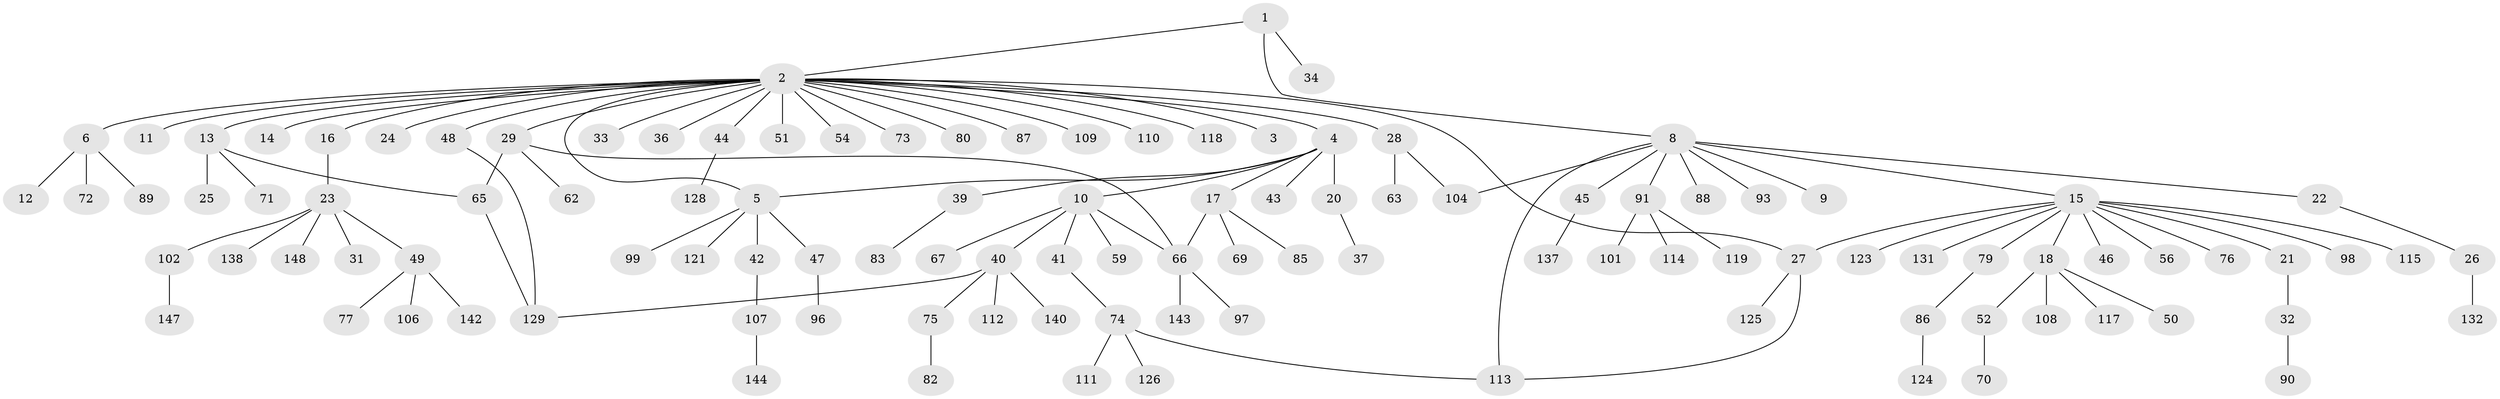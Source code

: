 // original degree distribution, {4: 0.04054054054054054, 26: 0.006756756756756757, 1: 0.6013513513513513, 7: 0.02702702702702703, 5: 0.04054054054054054, 2: 0.18243243243243243, 11: 0.006756756756756757, 13: 0.006756756756756757, 3: 0.08783783783783784}
// Generated by graph-tools (version 1.1) at 2025/41/03/06/25 10:41:46]
// undirected, 113 vertices, 122 edges
graph export_dot {
graph [start="1"]
  node [color=gray90,style=filled];
  1 [super="+84"];
  2 [super="+58"];
  3;
  4 [super="+7"];
  5 [super="+68"];
  6 [super="+19"];
  8 [super="+30"];
  9;
  10 [super="+94"];
  11;
  12;
  13 [super="+60"];
  14;
  15 [super="+136"];
  16 [super="+100"];
  17;
  18 [super="+61"];
  20;
  21 [super="+122"];
  22;
  23 [super="+81"];
  24;
  25 [super="+145"];
  26 [super="+57"];
  27 [super="+38"];
  28 [super="+53"];
  29 [super="+120"];
  31;
  32;
  33 [super="+55"];
  34 [super="+35"];
  36;
  37;
  39;
  40 [super="+103"];
  41;
  42 [super="+127"];
  43;
  44 [super="+78"];
  45;
  46 [super="+141"];
  47;
  48;
  49 [super="+92"];
  50 [super="+64"];
  51;
  52 [super="+130"];
  54;
  56;
  59;
  62;
  63;
  65;
  66 [super="+116"];
  67;
  69;
  70;
  71;
  72;
  73;
  74 [super="+95"];
  75 [super="+134"];
  76;
  77;
  79;
  80 [super="+135"];
  82;
  83;
  85;
  86 [super="+133"];
  87 [super="+146"];
  88;
  89;
  90 [super="+139"];
  91;
  93;
  96;
  97;
  98;
  99;
  101;
  102 [super="+105"];
  104;
  106;
  107;
  108;
  109;
  110;
  111;
  112;
  113;
  114;
  115;
  117;
  118;
  119;
  121;
  123;
  124;
  125;
  126;
  128;
  129;
  131;
  132;
  137;
  138;
  140;
  142;
  143;
  144;
  147;
  148;
  1 -- 2;
  1 -- 8;
  1 -- 34;
  2 -- 3;
  2 -- 4;
  2 -- 5;
  2 -- 6;
  2 -- 11;
  2 -- 13;
  2 -- 14;
  2 -- 16;
  2 -- 24;
  2 -- 27;
  2 -- 28;
  2 -- 29;
  2 -- 33;
  2 -- 36;
  2 -- 44;
  2 -- 48;
  2 -- 51;
  2 -- 54;
  2 -- 73;
  2 -- 80;
  2 -- 87;
  2 -- 109;
  2 -- 110;
  2 -- 118;
  4 -- 5;
  4 -- 10;
  4 -- 17;
  4 -- 20;
  4 -- 43;
  4 -- 39;
  5 -- 42;
  5 -- 47;
  5 -- 99;
  5 -- 121;
  6 -- 12;
  6 -- 72;
  6 -- 89;
  8 -- 9;
  8 -- 15;
  8 -- 22;
  8 -- 45;
  8 -- 88;
  8 -- 91;
  8 -- 93;
  8 -- 104;
  8 -- 113;
  10 -- 40;
  10 -- 41;
  10 -- 59;
  10 -- 66;
  10 -- 67;
  13 -- 25;
  13 -- 65;
  13 -- 71;
  15 -- 18;
  15 -- 21;
  15 -- 27;
  15 -- 46;
  15 -- 56;
  15 -- 76;
  15 -- 79;
  15 -- 98;
  15 -- 115;
  15 -- 123;
  15 -- 131;
  16 -- 23;
  17 -- 66;
  17 -- 69;
  17 -- 85;
  18 -- 50;
  18 -- 52;
  18 -- 108;
  18 -- 117;
  20 -- 37;
  21 -- 32;
  22 -- 26;
  23 -- 31;
  23 -- 49;
  23 -- 102;
  23 -- 138;
  23 -- 148;
  26 -- 132;
  27 -- 113;
  27 -- 125;
  28 -- 63;
  28 -- 104;
  29 -- 62;
  29 -- 65;
  29 -- 66;
  32 -- 90;
  39 -- 83;
  40 -- 75;
  40 -- 129;
  40 -- 140;
  40 -- 112;
  41 -- 74;
  42 -- 107;
  44 -- 128;
  45 -- 137;
  47 -- 96;
  48 -- 129;
  49 -- 77;
  49 -- 106;
  49 -- 142;
  52 -- 70;
  65 -- 129;
  66 -- 97;
  66 -- 143;
  74 -- 111;
  74 -- 113;
  74 -- 126;
  75 -- 82;
  79 -- 86;
  86 -- 124;
  91 -- 101;
  91 -- 114;
  91 -- 119;
  102 -- 147;
  107 -- 144;
}
